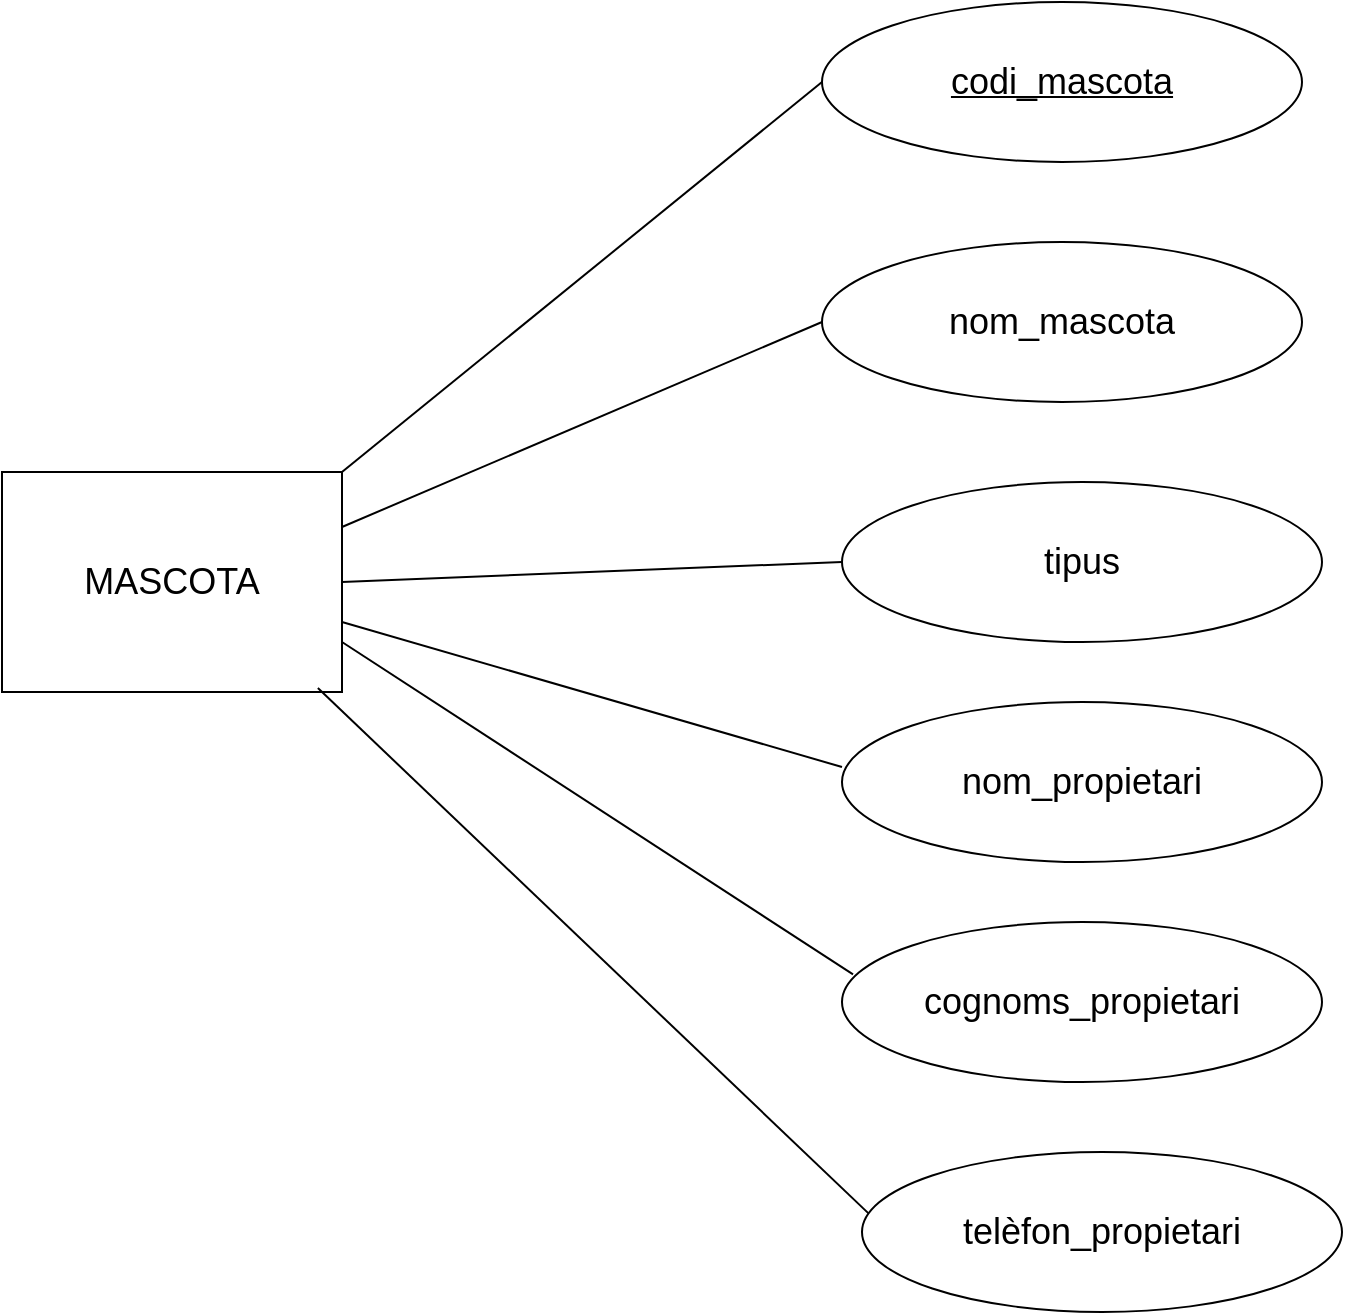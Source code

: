 <mxfile version="21.7.5" type="device">
  <diagram id="C5RBs43oDa-KdzZeNtuy" name="Page-1">
    <mxGraphModel dx="780" dy="544" grid="1" gridSize="10" guides="1" tooltips="1" connect="1" arrows="1" fold="1" page="1" pageScale="1" pageWidth="827" pageHeight="1169" math="0" shadow="0">
      <root>
        <mxCell id="WIyWlLk6GJQsqaUBKTNV-0" />
        <mxCell id="WIyWlLk6GJQsqaUBKTNV-1" parent="WIyWlLk6GJQsqaUBKTNV-0" />
        <mxCell id="jfW_pCBlOSSHhbzhOIhk-0" value="&lt;font style=&quot;font-size: 18px;&quot;&gt;MASCOTA&lt;/font&gt;" style="rounded=0;whiteSpace=wrap;html=1;" parent="WIyWlLk6GJQsqaUBKTNV-1" vertex="1">
          <mxGeometry x="60" y="265" width="170" height="110" as="geometry" />
        </mxCell>
        <mxCell id="jfW_pCBlOSSHhbzhOIhk-1" value="" style="endArrow=none;html=1;rounded=0;entryX=0;entryY=0.5;entryDx=0;entryDy=0;exitX=1;exitY=0;exitDx=0;exitDy=0;" parent="WIyWlLk6GJQsqaUBKTNV-1" source="jfW_pCBlOSSHhbzhOIhk-0" target="jfW_pCBlOSSHhbzhOIhk-2" edge="1">
          <mxGeometry width="50" height="50" relative="1" as="geometry">
            <mxPoint x="240" y="200" as="sourcePoint" />
            <mxPoint x="340" y="80" as="targetPoint" />
          </mxGeometry>
        </mxCell>
        <mxCell id="jfW_pCBlOSSHhbzhOIhk-2" value="&lt;font style=&quot;font-size: 18px;&quot;&gt;&lt;u&gt;codi_mascota&lt;/u&gt;&lt;/font&gt;" style="ellipse;whiteSpace=wrap;html=1;" parent="WIyWlLk6GJQsqaUBKTNV-1" vertex="1">
          <mxGeometry x="470" y="30" width="240" height="80" as="geometry" />
        </mxCell>
        <mxCell id="jfW_pCBlOSSHhbzhOIhk-3" value="" style="endArrow=none;html=1;rounded=0;entryX=0;entryY=0.5;entryDx=0;entryDy=0;exitX=1;exitY=0.25;exitDx=0;exitDy=0;" parent="WIyWlLk6GJQsqaUBKTNV-1" source="jfW_pCBlOSSHhbzhOIhk-0" target="jfW_pCBlOSSHhbzhOIhk-4" edge="1">
          <mxGeometry width="50" height="50" relative="1" as="geometry">
            <mxPoint x="240" y="220" as="sourcePoint" />
            <mxPoint x="360" y="190" as="targetPoint" />
          </mxGeometry>
        </mxCell>
        <mxCell id="jfW_pCBlOSSHhbzhOIhk-4" value="&lt;font style=&quot;font-size: 18px;&quot;&gt;nom_mascota&lt;/font&gt;" style="ellipse;whiteSpace=wrap;html=1;" parent="WIyWlLk6GJQsqaUBKTNV-1" vertex="1">
          <mxGeometry x="470" y="150" width="240" height="80" as="geometry" />
        </mxCell>
        <mxCell id="jfW_pCBlOSSHhbzhOIhk-5" value="" style="endArrow=none;html=1;rounded=0;entryX=0;entryY=0.5;entryDx=0;entryDy=0;exitX=1;exitY=0.5;exitDx=0;exitDy=0;" parent="WIyWlLk6GJQsqaUBKTNV-1" source="jfW_pCBlOSSHhbzhOIhk-0" target="jfW_pCBlOSSHhbzhOIhk-6" edge="1">
          <mxGeometry width="50" height="50" relative="1" as="geometry">
            <mxPoint x="250" y="460" as="sourcePoint" />
            <mxPoint x="350" y="340" as="targetPoint" />
          </mxGeometry>
        </mxCell>
        <mxCell id="jfW_pCBlOSSHhbzhOIhk-6" value="&lt;font style=&quot;font-size: 18px;&quot;&gt;tipus&lt;/font&gt;" style="ellipse;whiteSpace=wrap;html=1;" parent="WIyWlLk6GJQsqaUBKTNV-1" vertex="1">
          <mxGeometry x="480" y="270" width="240" height="80" as="geometry" />
        </mxCell>
        <mxCell id="jfW_pCBlOSSHhbzhOIhk-7" value="" style="endArrow=none;html=1;rounded=0;exitX=1;exitY=0.75;exitDx=0;exitDy=0;entryX=0;entryY=0.5;entryDx=0;entryDy=0;" parent="WIyWlLk6GJQsqaUBKTNV-1" edge="1">
          <mxGeometry width="50" height="50" relative="1" as="geometry">
            <mxPoint x="230" y="340" as="sourcePoint" />
            <mxPoint x="480" y="412.5" as="targetPoint" />
          </mxGeometry>
        </mxCell>
        <mxCell id="jfW_pCBlOSSHhbzhOIhk-8" value="&lt;font style=&quot;font-size: 18px;&quot;&gt;nom_propietari&lt;/font&gt;" style="ellipse;whiteSpace=wrap;html=1;" parent="WIyWlLk6GJQsqaUBKTNV-1" vertex="1">
          <mxGeometry x="480" y="380" width="240" height="80" as="geometry" />
        </mxCell>
        <mxCell id="jfW_pCBlOSSHhbzhOIhk-9" value="" style="endArrow=none;html=1;rounded=0;entryX=0.023;entryY=0.64;entryDx=0;entryDy=0;entryPerimeter=0;exitX=1;exitY=1;exitDx=0;exitDy=0;" parent="WIyWlLk6GJQsqaUBKTNV-1" edge="1">
          <mxGeometry width="50" height="50" relative="1" as="geometry">
            <mxPoint x="230" y="350" as="sourcePoint" />
            <mxPoint x="485.52" y="516.2" as="targetPoint" />
          </mxGeometry>
        </mxCell>
        <mxCell id="jfW_pCBlOSSHhbzhOIhk-10" value="&lt;font style=&quot;font-size: 18px;&quot;&gt;cognoms_propietari&lt;/font&gt;" style="ellipse;whiteSpace=wrap;html=1;" parent="WIyWlLk6GJQsqaUBKTNV-1" vertex="1">
          <mxGeometry x="480" y="490" width="240" height="80" as="geometry" />
        </mxCell>
        <mxCell id="WWac3u8rfrE2J9RRXrjS-0" value="" style="endArrow=none;html=1;rounded=0;entryX=0.013;entryY=0.382;entryDx=0;entryDy=0;entryPerimeter=0;exitX=0.929;exitY=0.982;exitDx=0;exitDy=0;exitPerimeter=0;" parent="WIyWlLk6GJQsqaUBKTNV-1" target="WWac3u8rfrE2J9RRXrjS-1" edge="1" source="jfW_pCBlOSSHhbzhOIhk-0">
          <mxGeometry width="50" height="50" relative="1" as="geometry">
            <mxPoint x="230" y="380" as="sourcePoint" />
            <mxPoint x="360" y="635" as="targetPoint" />
          </mxGeometry>
        </mxCell>
        <mxCell id="WWac3u8rfrE2J9RRXrjS-1" value="&lt;font style=&quot;font-size: 18px;&quot;&gt;telèfon_propietari&lt;/font&gt;" style="ellipse;whiteSpace=wrap;html=1;" parent="WIyWlLk6GJQsqaUBKTNV-1" vertex="1">
          <mxGeometry x="490" y="605" width="240" height="80" as="geometry" />
        </mxCell>
      </root>
    </mxGraphModel>
  </diagram>
</mxfile>
